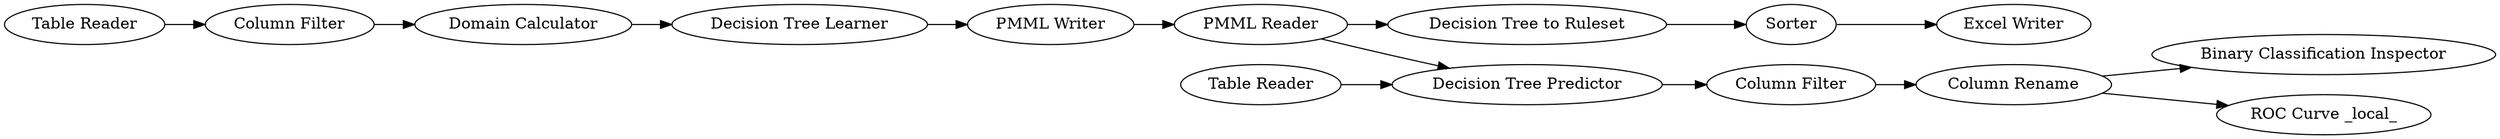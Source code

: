 digraph {
	447 -> 4
	4 -> 238
	150 -> 446
	454 -> 453
	11 -> 451
	12 -> 454
	448 -> 177
	150 -> 149
	238 -> 11
	154 -> 150
	177 -> 154
	452 -> 12
	452 -> 177
	451 -> 452
	150 [label="Column Rename"]
	446 [label="Binary Classification Inspector"]
	11 [label="Decision Tree Learner"]
	4 [label="Column Filter"]
	454 [label=Sorter]
	452 [label="PMML Reader"]
	154 [label="Column Filter"]
	447 [label="Table Reader"]
	451 [label="PMML Writer"]
	177 [label="Decision Tree Predictor"]
	149 [label="ROC Curve _local_"]
	238 [label="Domain Calculator"]
	453 [label="Excel Writer"]
	12 [label="Decision Tree to Ruleset"]
	448 [label="Table Reader"]
	rankdir=LR
}
